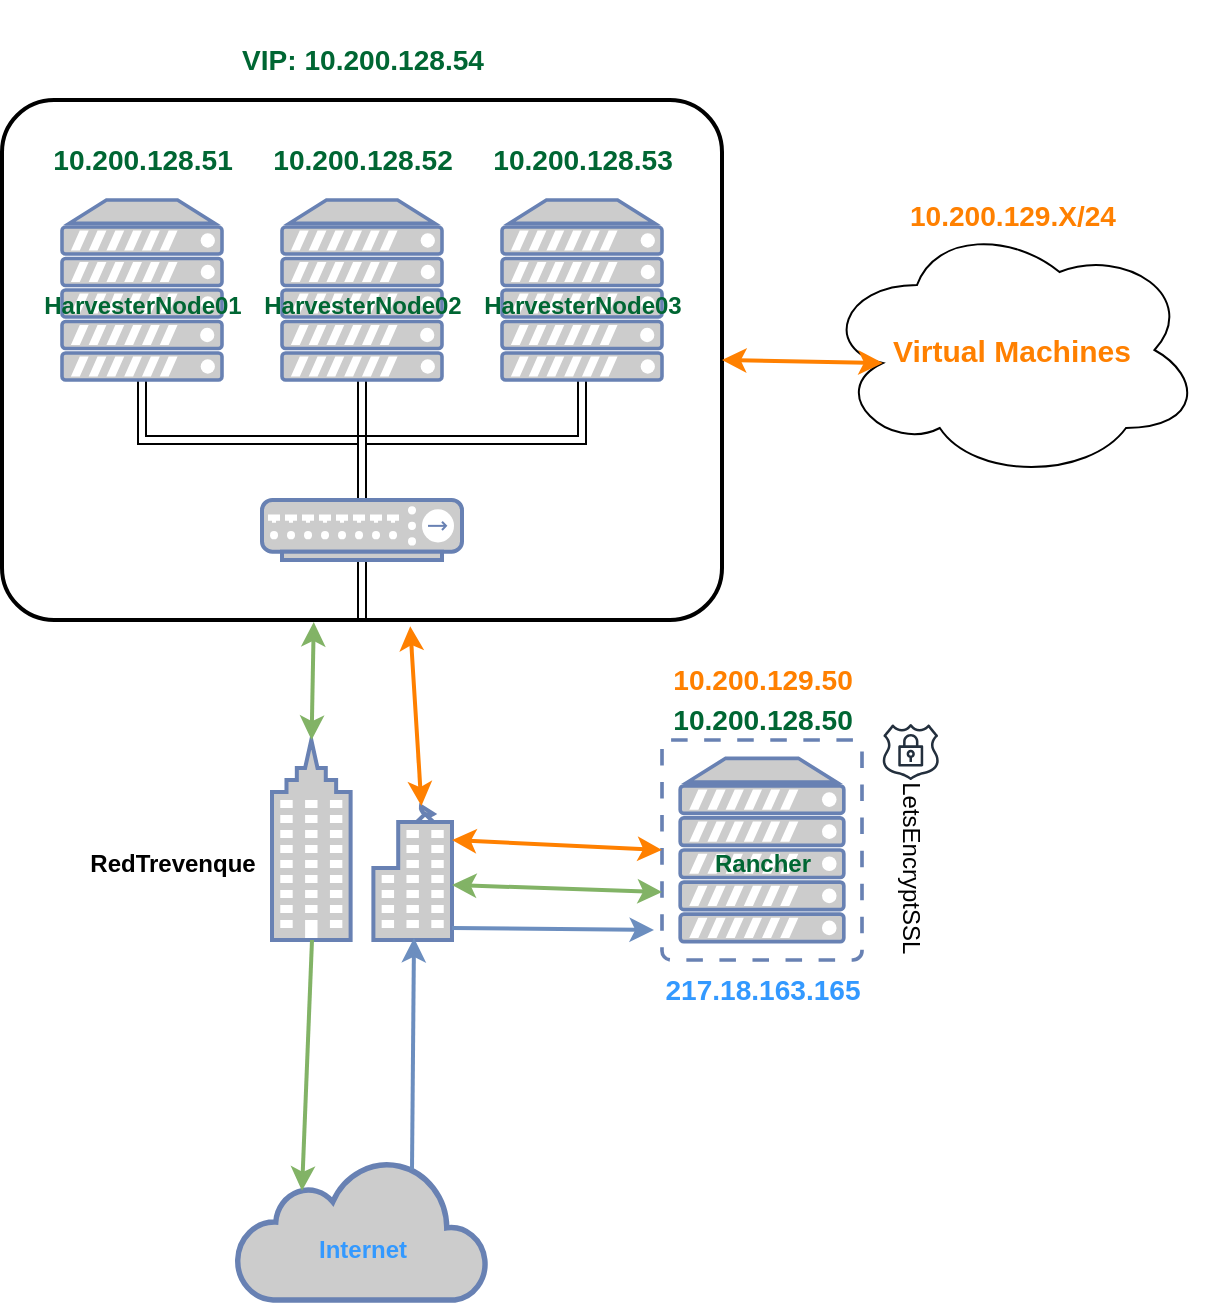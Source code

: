 <mxfile version="21.2.3" type="device">
  <diagram name="Página-1" id="4CTmXiqPEJxTrXsFLhl7">
    <mxGraphModel dx="1194" dy="766" grid="1" gridSize="10" guides="1" tooltips="1" connect="1" arrows="1" fold="1" page="1" pageScale="1" pageWidth="827" pageHeight="1169" math="0" shadow="0">
      <root>
        <mxCell id="0" />
        <mxCell id="1" parent="0" />
        <mxCell id="Z8YUhvMFuQdga4y8MfrW-2" value="" style="rounded=1;arcSize=10;dashed=0;fillColor=none;gradientColor=none;strokeWidth=2;" parent="1" vertex="1">
          <mxGeometry x="220" y="110" width="360" height="260" as="geometry" />
        </mxCell>
        <mxCell id="Z8YUhvMFuQdga4y8MfrW-11" style="edgeStyle=orthogonalEdgeStyle;rounded=0;orthogonalLoop=1;jettySize=auto;html=1;exitX=0.5;exitY=1;exitDx=0;exitDy=0;exitPerimeter=0;shape=link;" parent="1" source="Z8YUhvMFuQdga4y8MfrW-5" target="Z8YUhvMFuQdga4y8MfrW-9" edge="1">
          <mxGeometry relative="1" as="geometry" />
        </mxCell>
        <mxCell id="Z8YUhvMFuQdga4y8MfrW-5" value="" style="fontColor=#0066CC;verticalAlign=top;verticalLabelPosition=bottom;labelPosition=center;align=center;html=1;outlineConnect=0;fillColor=#CCCCCC;strokeColor=#6881B3;gradientColor=none;gradientDirection=north;strokeWidth=2;shape=mxgraph.networks.server;" parent="1" vertex="1">
          <mxGeometry x="250" y="160" width="80" height="90" as="geometry" />
        </mxCell>
        <mxCell id="Z8YUhvMFuQdga4y8MfrW-13" style="edgeStyle=orthogonalEdgeStyle;rounded=0;orthogonalLoop=1;jettySize=auto;html=1;exitX=0.5;exitY=1;exitDx=0;exitDy=0;exitPerimeter=0;shape=link;" parent="1" source="Z8YUhvMFuQdga4y8MfrW-6" edge="1">
          <mxGeometry relative="1" as="geometry">
            <mxPoint x="400" y="310" as="targetPoint" />
          </mxGeometry>
        </mxCell>
        <mxCell id="Z8YUhvMFuQdga4y8MfrW-6" value="" style="fontColor=#0066CC;verticalAlign=top;verticalLabelPosition=bottom;labelPosition=center;align=center;html=1;outlineConnect=0;fillColor=#CCCCCC;strokeColor=#6881B3;gradientColor=none;gradientDirection=north;strokeWidth=2;shape=mxgraph.networks.server;" parent="1" vertex="1">
          <mxGeometry x="360" y="160" width="80" height="90" as="geometry" />
        </mxCell>
        <mxCell id="Z8YUhvMFuQdga4y8MfrW-14" style="edgeStyle=orthogonalEdgeStyle;rounded=0;orthogonalLoop=1;jettySize=auto;html=1;exitX=0.5;exitY=1;exitDx=0;exitDy=0;exitPerimeter=0;shape=link;" parent="1" source="Z8YUhvMFuQdga4y8MfrW-7" target="Z8YUhvMFuQdga4y8MfrW-9" edge="1">
          <mxGeometry relative="1" as="geometry" />
        </mxCell>
        <mxCell id="Z8YUhvMFuQdga4y8MfrW-7" value="" style="fontColor=#0066CC;verticalAlign=top;verticalLabelPosition=bottom;labelPosition=center;align=center;html=1;outlineConnect=0;fillColor=#CCCCCC;strokeColor=#6881B3;gradientColor=none;gradientDirection=north;strokeWidth=2;shape=mxgraph.networks.server;" parent="1" vertex="1">
          <mxGeometry x="470" y="160" width="80" height="90" as="geometry" />
        </mxCell>
        <mxCell id="Z8YUhvMFuQdga4y8MfrW-8" value="&lt;h3&gt;&lt;font color=&quot;#006633&quot;&gt;VIP: 10.200.128.54&lt;/font&gt;&lt;/h3&gt;" style="text;html=1;align=center;verticalAlign=middle;resizable=0;points=[];autosize=1;strokeColor=none;fillColor=none;" parent="1" vertex="1">
          <mxGeometry x="330" y="60" width="140" height="60" as="geometry" />
        </mxCell>
        <mxCell id="Z8YUhvMFuQdga4y8MfrW-10" style="edgeStyle=orthogonalEdgeStyle;rounded=0;orthogonalLoop=1;jettySize=auto;html=1;exitX=0.5;exitY=1;exitDx=0;exitDy=0;exitPerimeter=0;entryX=0.5;entryY=1;entryDx=0;entryDy=0;shape=link;" parent="1" source="Z8YUhvMFuQdga4y8MfrW-9" target="Z8YUhvMFuQdga4y8MfrW-2" edge="1">
          <mxGeometry relative="1" as="geometry" />
        </mxCell>
        <mxCell id="Z8YUhvMFuQdga4y8MfrW-9" value="" style="fontColor=#0066CC;verticalAlign=top;verticalLabelPosition=bottom;labelPosition=center;align=center;html=1;outlineConnect=0;fillColor=#CCCCCC;strokeColor=#6881B3;gradientColor=none;gradientDirection=north;strokeWidth=2;shape=mxgraph.networks.hub;" parent="1" vertex="1">
          <mxGeometry x="350" y="310" width="100" height="30" as="geometry" />
        </mxCell>
        <mxCell id="Z8YUhvMFuQdga4y8MfrW-16" value="&lt;h3&gt;&lt;font color=&quot;#006633&quot;&gt;10.200.128.51&lt;/font&gt;&lt;/h3&gt;" style="text;html=1;align=center;verticalAlign=middle;resizable=0;points=[];autosize=1;strokeColor=none;fillColor=none;" parent="1" vertex="1">
          <mxGeometry x="235" y="110" width="110" height="60" as="geometry" />
        </mxCell>
        <mxCell id="Z8YUhvMFuQdga4y8MfrW-18" value="&lt;h3&gt;&lt;font color=&quot;#006633&quot;&gt;10.200.128.53&lt;/font&gt;&lt;/h3&gt;" style="text;html=1;align=center;verticalAlign=middle;resizable=0;points=[];autosize=1;strokeColor=none;fillColor=none;" parent="1" vertex="1">
          <mxGeometry x="455" y="110" width="110" height="60" as="geometry" />
        </mxCell>
        <mxCell id="Z8YUhvMFuQdga4y8MfrW-19" value="&lt;h3&gt;&lt;font color=&quot;#006633&quot;&gt;10.200.128.52&lt;/font&gt;&lt;/h3&gt;" style="text;html=1;align=center;verticalAlign=middle;resizable=0;points=[];autosize=1;strokeColor=none;fillColor=none;" parent="1" vertex="1">
          <mxGeometry x="345" y="110" width="110" height="60" as="geometry" />
        </mxCell>
        <mxCell id="Z8YUhvMFuQdga4y8MfrW-20" value="" style="fontColor=#0066CC;verticalAlign=top;verticalLabelPosition=bottom;labelPosition=center;align=center;html=1;outlineConnect=0;fillColor=#CCCCCC;strokeColor=#6881B3;gradientColor=none;gradientDirection=north;strokeWidth=2;shape=mxgraph.networks.business_center;" parent="1" vertex="1">
          <mxGeometry x="355" y="430" width="90" height="100" as="geometry" />
        </mxCell>
        <mxCell id="Z8YUhvMFuQdga4y8MfrW-22" value="&lt;b&gt;RedTrevenque&lt;/b&gt;" style="text;html=1;align=center;verticalAlign=middle;resizable=0;points=[];autosize=1;strokeColor=none;fillColor=none;" parent="1" vertex="1">
          <mxGeometry x="250" y="477" width="110" height="30" as="geometry" />
        </mxCell>
        <mxCell id="Z8YUhvMFuQdga4y8MfrW-23" value="" style="fontColor=#0066CC;verticalAlign=top;verticalLabelPosition=bottom;labelPosition=center;align=center;html=1;outlineConnect=0;fillColor=#CCCCCC;strokeColor=#6881B3;gradientColor=none;gradientDirection=north;strokeWidth=2;shape=mxgraph.networks.virtual_server;" parent="1" vertex="1">
          <mxGeometry x="550" y="430" width="100" height="110" as="geometry" />
        </mxCell>
        <mxCell id="Z8YUhvMFuQdga4y8MfrW-25" value="&lt;b&gt;&lt;font color=&quot;#006633&quot;&gt;HarvesterNode03&lt;/font&gt;&lt;/b&gt;" style="text;html=1;align=center;verticalAlign=middle;resizable=0;points=[];autosize=1;strokeColor=none;fillColor=none;" parent="1" vertex="1">
          <mxGeometry x="450" y="198" width="120" height="30" as="geometry" />
        </mxCell>
        <mxCell id="Z8YUhvMFuQdga4y8MfrW-26" value="&lt;b&gt;&lt;font color=&quot;#006633&quot;&gt;HarvesterNode02&lt;/font&gt;&lt;/b&gt;" style="text;html=1;align=center;verticalAlign=middle;resizable=0;points=[];autosize=1;strokeColor=none;fillColor=none;" parent="1" vertex="1">
          <mxGeometry x="340" y="198" width="120" height="30" as="geometry" />
        </mxCell>
        <mxCell id="Z8YUhvMFuQdga4y8MfrW-27" value="&lt;b&gt;&lt;font color=&quot;#006633&quot;&gt;HarvesterNode01&lt;/font&gt;&lt;/b&gt;" style="text;html=1;align=center;verticalAlign=middle;resizable=0;points=[];autosize=1;strokeColor=none;fillColor=none;" parent="1" vertex="1">
          <mxGeometry x="230" y="198" width="120" height="30" as="geometry" />
        </mxCell>
        <mxCell id="Z8YUhvMFuQdga4y8MfrW-28" value="" style="html=1;outlineConnect=0;fillColor=#CCCCCC;strokeColor=#6881B3;gradientColor=none;gradientDirection=north;strokeWidth=2;shape=mxgraph.networks.cloud;fontColor=#ffffff;" parent="1" vertex="1">
          <mxGeometry x="337.5" y="640" width="125" height="70" as="geometry" />
        </mxCell>
        <mxCell id="Z8YUhvMFuQdga4y8MfrW-32" value="" style="endArrow=classic;html=1;rounded=0;fillColor=#dae8fc;strokeColor=#6c8ebf;strokeWidth=2;" parent="1" edge="1">
          <mxGeometry width="50" height="50" relative="1" as="geometry">
            <mxPoint x="445" y="524" as="sourcePoint" />
            <mxPoint x="546" y="525" as="targetPoint" />
          </mxGeometry>
        </mxCell>
        <mxCell id="Z8YUhvMFuQdga4y8MfrW-33" value="" style="endArrow=classic;html=1;rounded=0;entryX=0.26;entryY=0.22;entryDx=0;entryDy=0;entryPerimeter=0;strokeWidth=2;fillColor=#d5e8d4;strokeColor=#82b366;" parent="1" target="Z8YUhvMFuQdga4y8MfrW-28" edge="1">
          <mxGeometry width="50" height="50" relative="1" as="geometry">
            <mxPoint x="375" y="530" as="sourcePoint" />
            <mxPoint x="310" y="560" as="targetPoint" />
          </mxGeometry>
        </mxCell>
        <mxCell id="Z8YUhvMFuQdga4y8MfrW-34" value="" style="endArrow=classic;html=1;rounded=0;exitX=0.7;exitY=0.07;exitDx=0;exitDy=0;exitPerimeter=0;strokeWidth=2;fillColor=#dae8fc;strokeColor=#6c8ebf;" parent="1" source="Z8YUhvMFuQdga4y8MfrW-28" edge="1">
          <mxGeometry width="50" height="50" relative="1" as="geometry">
            <mxPoint x="470" y="620" as="sourcePoint" />
            <mxPoint x="426" y="529" as="targetPoint" />
          </mxGeometry>
        </mxCell>
        <mxCell id="Z8YUhvMFuQdga4y8MfrW-35" value="" style="endArrow=classic;startArrow=classic;html=1;rounded=0;entryX=0;entryY=0.5;entryDx=0;entryDy=0;entryPerimeter=0;strokeWidth=2;fillColor=#d5e8d4;strokeColor=#82b366;" parent="1" edge="1">
          <mxGeometry width="50" height="50" relative="1" as="geometry">
            <mxPoint x="445" y="502.5" as="sourcePoint" />
            <mxPoint x="550" y="506" as="targetPoint" />
          </mxGeometry>
        </mxCell>
        <mxCell id="Z8YUhvMFuQdga4y8MfrW-36" value="" style="endArrow=classic;startArrow=classic;html=1;rounded=0;strokeWidth=2;fillColor=#d5e8d4;strokeColor=#82b366;exitX=0.433;exitY=1.004;exitDx=0;exitDy=0;exitPerimeter=0;entryX=0.22;entryY=0;entryDx=0;entryDy=0;entryPerimeter=0;" parent="1" source="Z8YUhvMFuQdga4y8MfrW-2" target="Z8YUhvMFuQdga4y8MfrW-20" edge="1">
          <mxGeometry width="50" height="50" relative="1" as="geometry">
            <mxPoint x="440" y="410" as="sourcePoint" />
            <mxPoint x="545" y="413" as="targetPoint" />
          </mxGeometry>
        </mxCell>
        <mxCell id="Z8YUhvMFuQdga4y8MfrW-37" value="&lt;h3&gt;&lt;font color=&quot;#006633&quot;&gt;10.200.128.50&lt;/font&gt;&lt;/h3&gt;" style="text;html=1;align=center;verticalAlign=middle;resizable=0;points=[];autosize=1;strokeColor=none;fillColor=none;" parent="1" vertex="1">
          <mxGeometry x="545" y="390" width="110" height="60" as="geometry" />
        </mxCell>
        <mxCell id="Z8YUhvMFuQdga4y8MfrW-38" value="&lt;b&gt;&lt;font color=&quot;#006633&quot;&gt;Rancher&lt;/font&gt;&lt;/b&gt;" style="text;html=1;align=center;verticalAlign=middle;resizable=0;points=[];autosize=1;strokeColor=none;fillColor=none;" parent="1" vertex="1">
          <mxGeometry x="565" y="477" width="70" height="30" as="geometry" />
        </mxCell>
        <mxCell id="Z8YUhvMFuQdga4y8MfrW-39" value="&lt;b&gt;&lt;font color=&quot;#3399ff&quot;&gt;Internet&lt;/font&gt;&lt;/b&gt;" style="text;html=1;align=center;verticalAlign=middle;resizable=0;points=[];autosize=1;strokeColor=none;fillColor=none;" parent="1" vertex="1">
          <mxGeometry x="365" y="670" width="70" height="30" as="geometry" />
        </mxCell>
        <mxCell id="Z8YUhvMFuQdga4y8MfrW-40" value="&lt;h3&gt;&lt;font color=&quot;#3399ff&quot;&gt;217.18.163.165&lt;/font&gt;&lt;br&gt;&lt;/h3&gt;" style="text;html=1;align=center;verticalAlign=middle;resizable=0;points=[];autosize=1;strokeColor=none;fillColor=none;" parent="1" vertex="1">
          <mxGeometry x="540" y="525" width="120" height="60" as="geometry" />
        </mxCell>
        <mxCell id="RmT2d-fg56UG1WvDuMkx-1" value="" style="sketch=0;outlineConnect=0;fontColor=#232F3E;gradientColor=none;fillColor=#232F3D;strokeColor=none;dashed=0;verticalLabelPosition=bottom;verticalAlign=top;align=center;html=1;fontSize=12;fontStyle=0;aspect=fixed;pointerEvents=1;shape=mxgraph.aws4.ssl_padlock;" parent="1" vertex="1">
          <mxGeometry x="660" y="422" width="28.74" height="28" as="geometry" />
        </mxCell>
        <mxCell id="RmT2d-fg56UG1WvDuMkx-2" value="LetsEncryptSSL" style="text;html=1;align=center;verticalAlign=middle;resizable=0;points=[];autosize=1;strokeColor=none;fillColor=none;rotation=90;" parent="1" vertex="1">
          <mxGeometry x="619.37" y="479" width="110" height="30" as="geometry" />
        </mxCell>
        <mxCell id="HBnMrpxxD2YI14ZlfkWd-1" value="&lt;b&gt;&lt;font color=&quot;#ff8000&quot; style=&quot;font-size: 15px;&quot;&gt;Virtual Machines&lt;/font&gt;&lt;/b&gt;" style="ellipse;shape=cloud;whiteSpace=wrap;html=1;" vertex="1" parent="1">
          <mxGeometry x="630" y="170" width="190" height="130" as="geometry" />
        </mxCell>
        <mxCell id="HBnMrpxxD2YI14ZlfkWd-2" value="&lt;h3&gt;&lt;font color=&quot;#ff8000&quot;&gt;10.200.129.X/24&lt;/font&gt;&lt;/h3&gt;" style="text;html=1;align=center;verticalAlign=middle;resizable=0;points=[];autosize=1;strokeColor=none;fillColor=none;" vertex="1" parent="1">
          <mxGeometry x="660" y="138" width="130" height="60" as="geometry" />
        </mxCell>
        <mxCell id="HBnMrpxxD2YI14ZlfkWd-3" value="" style="endArrow=classic;startArrow=classic;html=1;rounded=0;strokeWidth=2;fillColor=#d5e8d4;strokeColor=#FF8000;exitX=0.16;exitY=0.55;exitDx=0;exitDy=0;exitPerimeter=0;entryX=1;entryY=0.5;entryDx=0;entryDy=0;" edge="1" parent="1" source="HBnMrpxxD2YI14ZlfkWd-1" target="Z8YUhvMFuQdga4y8MfrW-2">
          <mxGeometry width="50" height="50" relative="1" as="geometry">
            <mxPoint x="610" y="280" as="sourcePoint" />
            <mxPoint x="610" y="340" as="targetPoint" />
          </mxGeometry>
        </mxCell>
        <mxCell id="HBnMrpxxD2YI14ZlfkWd-4" value="" style="endArrow=classic;startArrow=classic;html=1;rounded=0;strokeWidth=2;fillColor=#d5e8d4;strokeColor=#FF8000;exitX=0.83;exitY=0.33;exitDx=0;exitDy=0;exitPerimeter=0;entryX=0.567;entryY=1.012;entryDx=0;entryDy=0;entryPerimeter=0;" edge="1" parent="1" source="Z8YUhvMFuQdga4y8MfrW-20" target="Z8YUhvMFuQdga4y8MfrW-2">
          <mxGeometry width="50" height="50" relative="1" as="geometry">
            <mxPoint x="490" y="390" as="sourcePoint" />
            <mxPoint x="410" y="388" as="targetPoint" />
          </mxGeometry>
        </mxCell>
        <mxCell id="HBnMrpxxD2YI14ZlfkWd-5" value="" style="endArrow=classic;startArrow=classic;html=1;rounded=0;strokeWidth=2;fillColor=#d5e8d4;strokeColor=#FF8000;exitX=0;exitY=0.5;exitDx=0;exitDy=0;exitPerimeter=0;entryX=1;entryY=0.5;entryDx=0;entryDy=0;entryPerimeter=0;" edge="1" parent="1" source="Z8YUhvMFuQdga4y8MfrW-23" target="Z8YUhvMFuQdga4y8MfrW-20">
          <mxGeometry width="50" height="50" relative="1" as="geometry">
            <mxPoint x="490" y="470" as="sourcePoint" />
            <mxPoint x="410" y="468" as="targetPoint" />
          </mxGeometry>
        </mxCell>
        <mxCell id="HBnMrpxxD2YI14ZlfkWd-6" value="&lt;h3&gt;&lt;font color=&quot;#ff8000&quot;&gt;10.200.129.50&lt;/font&gt;&lt;/h3&gt;" style="text;html=1;align=center;verticalAlign=middle;resizable=0;points=[];autosize=1;strokeColor=none;fillColor=none;" vertex="1" parent="1">
          <mxGeometry x="545" y="370" width="110" height="60" as="geometry" />
        </mxCell>
      </root>
    </mxGraphModel>
  </diagram>
</mxfile>
